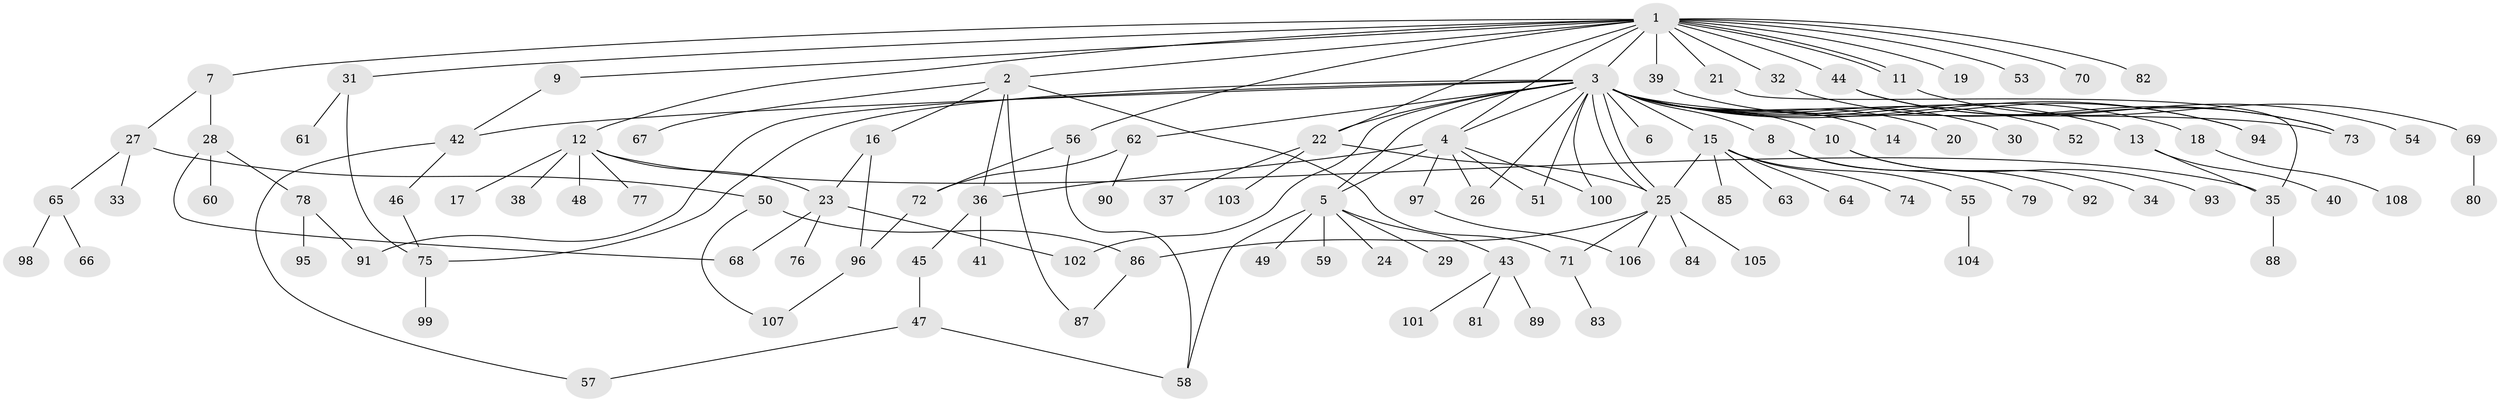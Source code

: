 // Generated by graph-tools (version 1.1) at 2025/26/03/09/25 03:26:01]
// undirected, 108 vertices, 140 edges
graph export_dot {
graph [start="1"]
  node [color=gray90,style=filled];
  1;
  2;
  3;
  4;
  5;
  6;
  7;
  8;
  9;
  10;
  11;
  12;
  13;
  14;
  15;
  16;
  17;
  18;
  19;
  20;
  21;
  22;
  23;
  24;
  25;
  26;
  27;
  28;
  29;
  30;
  31;
  32;
  33;
  34;
  35;
  36;
  37;
  38;
  39;
  40;
  41;
  42;
  43;
  44;
  45;
  46;
  47;
  48;
  49;
  50;
  51;
  52;
  53;
  54;
  55;
  56;
  57;
  58;
  59;
  60;
  61;
  62;
  63;
  64;
  65;
  66;
  67;
  68;
  69;
  70;
  71;
  72;
  73;
  74;
  75;
  76;
  77;
  78;
  79;
  80;
  81;
  82;
  83;
  84;
  85;
  86;
  87;
  88;
  89;
  90;
  91;
  92;
  93;
  94;
  95;
  96;
  97;
  98;
  99;
  100;
  101;
  102;
  103;
  104;
  105;
  106;
  107;
  108;
  1 -- 2;
  1 -- 3;
  1 -- 4;
  1 -- 7;
  1 -- 9;
  1 -- 11;
  1 -- 11;
  1 -- 12;
  1 -- 19;
  1 -- 21;
  1 -- 22;
  1 -- 31;
  1 -- 32;
  1 -- 39;
  1 -- 44;
  1 -- 53;
  1 -- 56;
  1 -- 70;
  1 -- 82;
  2 -- 16;
  2 -- 36;
  2 -- 67;
  2 -- 71;
  2 -- 87;
  3 -- 4;
  3 -- 5;
  3 -- 6;
  3 -- 8;
  3 -- 10;
  3 -- 13;
  3 -- 14;
  3 -- 15;
  3 -- 18;
  3 -- 20;
  3 -- 22;
  3 -- 25;
  3 -- 25;
  3 -- 26;
  3 -- 30;
  3 -- 42;
  3 -- 51;
  3 -- 52;
  3 -- 62;
  3 -- 73;
  3 -- 75;
  3 -- 91;
  3 -- 94;
  3 -- 100;
  3 -- 102;
  4 -- 5;
  4 -- 26;
  4 -- 36;
  4 -- 51;
  4 -- 97;
  4 -- 100;
  5 -- 24;
  5 -- 29;
  5 -- 43;
  5 -- 49;
  5 -- 58;
  5 -- 59;
  7 -- 27;
  7 -- 28;
  8 -- 79;
  8 -- 92;
  9 -- 42;
  10 -- 34;
  10 -- 93;
  11 -- 69;
  12 -- 17;
  12 -- 23;
  12 -- 35;
  12 -- 38;
  12 -- 48;
  12 -- 77;
  13 -- 35;
  13 -- 40;
  15 -- 25;
  15 -- 55;
  15 -- 63;
  15 -- 64;
  15 -- 74;
  15 -- 85;
  16 -- 23;
  16 -- 96;
  18 -- 108;
  21 -- 35;
  22 -- 25;
  22 -- 37;
  22 -- 103;
  23 -- 68;
  23 -- 76;
  23 -- 102;
  25 -- 71;
  25 -- 84;
  25 -- 86;
  25 -- 105;
  25 -- 106;
  27 -- 33;
  27 -- 50;
  27 -- 65;
  28 -- 60;
  28 -- 68;
  28 -- 78;
  31 -- 61;
  31 -- 75;
  32 -- 73;
  35 -- 88;
  36 -- 41;
  36 -- 45;
  39 -- 94;
  42 -- 46;
  42 -- 57;
  43 -- 81;
  43 -- 89;
  43 -- 101;
  44 -- 54;
  44 -- 73;
  45 -- 47;
  46 -- 75;
  47 -- 57;
  47 -- 58;
  50 -- 86;
  50 -- 107;
  55 -- 104;
  56 -- 58;
  56 -- 72;
  62 -- 72;
  62 -- 90;
  65 -- 66;
  65 -- 98;
  69 -- 80;
  71 -- 83;
  72 -- 96;
  75 -- 99;
  78 -- 91;
  78 -- 95;
  86 -- 87;
  96 -- 107;
  97 -- 106;
}
